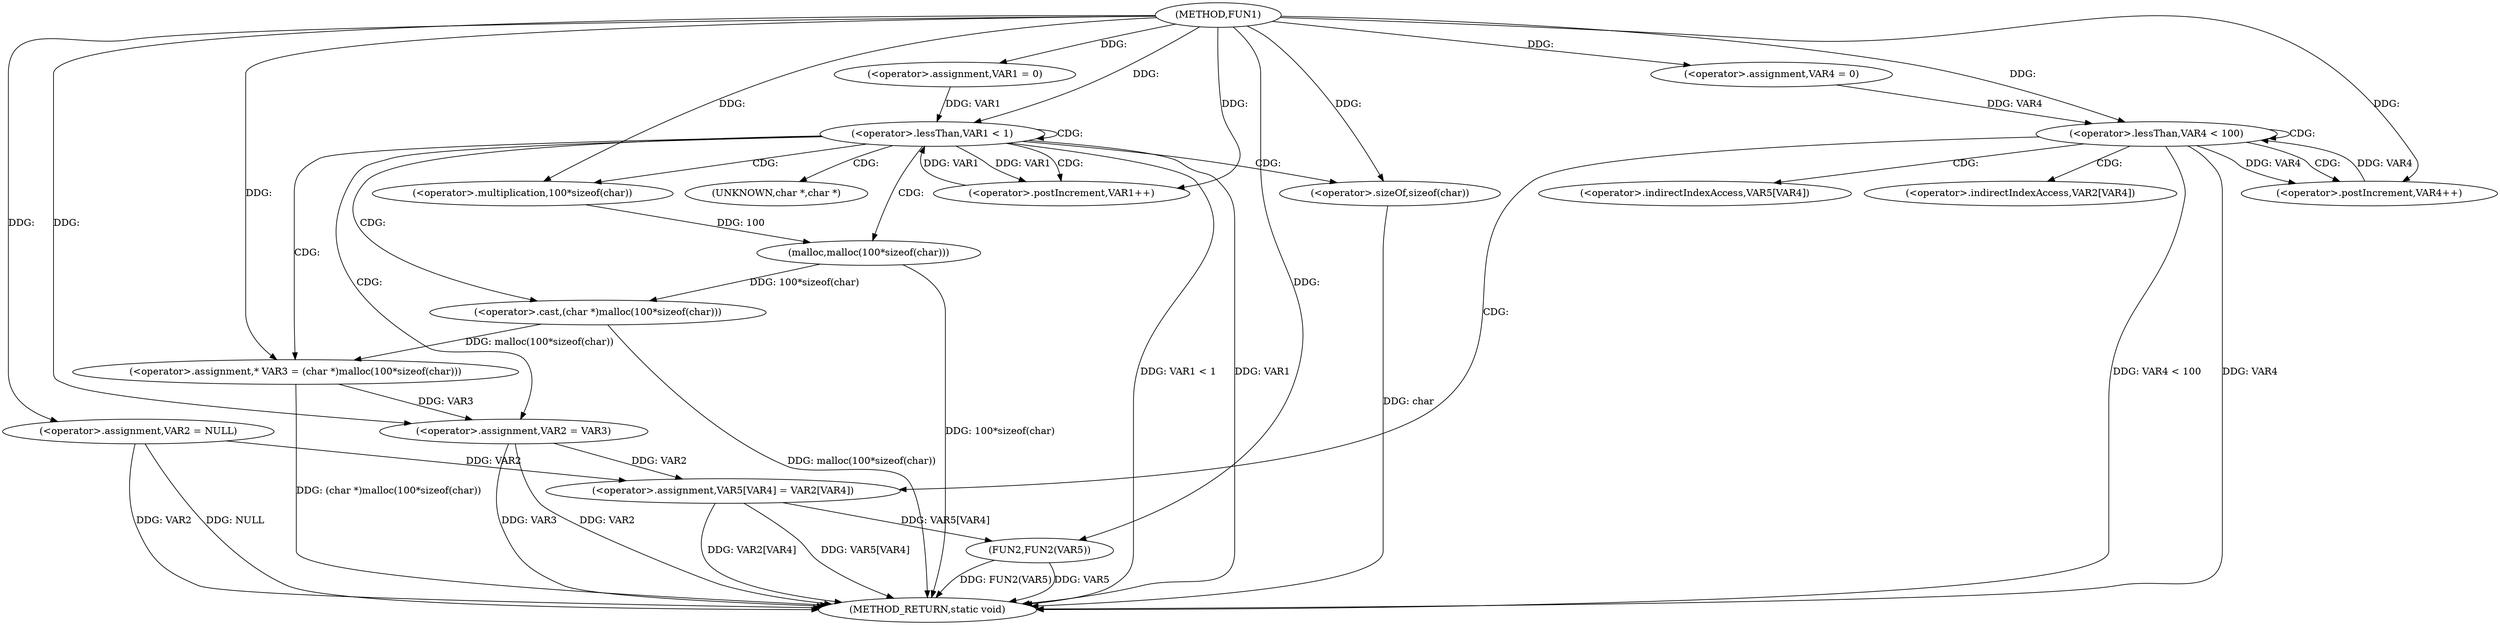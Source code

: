 digraph FUN1 {  
"1000100" [label = "(METHOD,FUN1)" ]
"1000153" [label = "(METHOD_RETURN,static void)" ]
"1000104" [label = "(<operator>.assignment,VAR2 = NULL)" ]
"1000108" [label = "(<operator>.assignment,VAR1 = 0)" ]
"1000111" [label = "(<operator>.lessThan,VAR1 < 1)" ]
"1000114" [label = "(<operator>.postIncrement,VAR1++)" ]
"1000119" [label = "(<operator>.assignment,* VAR3 = (char *)malloc(100*sizeof(char)))" ]
"1000121" [label = "(<operator>.cast,(char *)malloc(100*sizeof(char)))" ]
"1000123" [label = "(malloc,malloc(100*sizeof(char)))" ]
"1000124" [label = "(<operator>.multiplication,100*sizeof(char))" ]
"1000126" [label = "(<operator>.sizeOf,sizeof(char))" ]
"1000128" [label = "(<operator>.assignment,VAR2 = VAR3)" ]
"1000135" [label = "(<operator>.assignment,VAR4 = 0)" ]
"1000138" [label = "(<operator>.lessThan,VAR4 < 100)" ]
"1000141" [label = "(<operator>.postIncrement,VAR4++)" ]
"1000144" [label = "(<operator>.assignment,VAR5[VAR4] = VAR2[VAR4])" ]
"1000151" [label = "(FUN2,FUN2(VAR5))" ]
"1000122" [label = "(UNKNOWN,char *,char *)" ]
"1000145" [label = "(<operator>.indirectIndexAccess,VAR5[VAR4])" ]
"1000148" [label = "(<operator>.indirectIndexAccess,VAR2[VAR4])" ]
  "1000151" -> "1000153"  [ label = "DDG: FUN2(VAR5)"] 
  "1000104" -> "1000153"  [ label = "DDG: VAR2"] 
  "1000151" -> "1000153"  [ label = "DDG: VAR5"] 
  "1000119" -> "1000153"  [ label = "DDG: (char *)malloc(100*sizeof(char))"] 
  "1000144" -> "1000153"  [ label = "DDG: VAR2[VAR4]"] 
  "1000126" -> "1000153"  [ label = "DDG: char"] 
  "1000111" -> "1000153"  [ label = "DDG: VAR1"] 
  "1000144" -> "1000153"  [ label = "DDG: VAR5[VAR4]"] 
  "1000111" -> "1000153"  [ label = "DDG: VAR1 < 1"] 
  "1000104" -> "1000153"  [ label = "DDG: NULL"] 
  "1000123" -> "1000153"  [ label = "DDG: 100*sizeof(char)"] 
  "1000128" -> "1000153"  [ label = "DDG: VAR3"] 
  "1000121" -> "1000153"  [ label = "DDG: malloc(100*sizeof(char))"] 
  "1000138" -> "1000153"  [ label = "DDG: VAR4"] 
  "1000128" -> "1000153"  [ label = "DDG: VAR2"] 
  "1000138" -> "1000153"  [ label = "DDG: VAR4 < 100"] 
  "1000100" -> "1000104"  [ label = "DDG: "] 
  "1000100" -> "1000108"  [ label = "DDG: "] 
  "1000114" -> "1000111"  [ label = "DDG: VAR1"] 
  "1000108" -> "1000111"  [ label = "DDG: VAR1"] 
  "1000100" -> "1000111"  [ label = "DDG: "] 
  "1000111" -> "1000114"  [ label = "DDG: VAR1"] 
  "1000100" -> "1000114"  [ label = "DDG: "] 
  "1000121" -> "1000119"  [ label = "DDG: malloc(100*sizeof(char))"] 
  "1000100" -> "1000119"  [ label = "DDG: "] 
  "1000123" -> "1000121"  [ label = "DDG: 100*sizeof(char)"] 
  "1000124" -> "1000123"  [ label = "DDG: 100"] 
  "1000100" -> "1000124"  [ label = "DDG: "] 
  "1000100" -> "1000126"  [ label = "DDG: "] 
  "1000119" -> "1000128"  [ label = "DDG: VAR3"] 
  "1000100" -> "1000128"  [ label = "DDG: "] 
  "1000100" -> "1000135"  [ label = "DDG: "] 
  "1000141" -> "1000138"  [ label = "DDG: VAR4"] 
  "1000135" -> "1000138"  [ label = "DDG: VAR4"] 
  "1000100" -> "1000138"  [ label = "DDG: "] 
  "1000138" -> "1000141"  [ label = "DDG: VAR4"] 
  "1000100" -> "1000141"  [ label = "DDG: "] 
  "1000104" -> "1000144"  [ label = "DDG: VAR2"] 
  "1000128" -> "1000144"  [ label = "DDG: VAR2"] 
  "1000144" -> "1000151"  [ label = "DDG: VAR5[VAR4]"] 
  "1000100" -> "1000151"  [ label = "DDG: "] 
  "1000111" -> "1000121"  [ label = "CDG: "] 
  "1000111" -> "1000111"  [ label = "CDG: "] 
  "1000111" -> "1000126"  [ label = "CDG: "] 
  "1000111" -> "1000128"  [ label = "CDG: "] 
  "1000111" -> "1000123"  [ label = "CDG: "] 
  "1000111" -> "1000124"  [ label = "CDG: "] 
  "1000111" -> "1000119"  [ label = "CDG: "] 
  "1000111" -> "1000114"  [ label = "CDG: "] 
  "1000111" -> "1000122"  [ label = "CDG: "] 
  "1000138" -> "1000141"  [ label = "CDG: "] 
  "1000138" -> "1000145"  [ label = "CDG: "] 
  "1000138" -> "1000148"  [ label = "CDG: "] 
  "1000138" -> "1000144"  [ label = "CDG: "] 
  "1000138" -> "1000138"  [ label = "CDG: "] 
}

